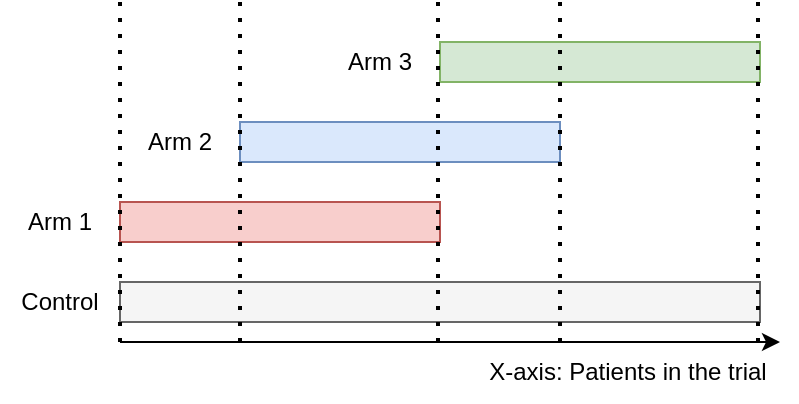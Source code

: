 <mxfile version="18.2.0" type="device"><diagram id="UJ1I3e4gPNC1g_uVFVSy" name="Page-1"><mxGraphModel dx="2062" dy="1154" grid="1" gridSize="10" guides="1" tooltips="1" connect="1" arrows="1" fold="1" page="1" pageScale="1" pageWidth="827" pageHeight="1169" math="0" shadow="0"><root><mxCell id="0"/><mxCell id="1" parent="0"/><mxCell id="tbMNdTy6G_64kyVtMDQu-1" value="" style="rounded=0;whiteSpace=wrap;html=1;fillColor=#f5f5f5;fontColor=#333333;strokeColor=#666666;" vertex="1" parent="1"><mxGeometry x="240" y="500" width="320" height="20" as="geometry"/></mxCell><mxCell id="tbMNdTy6G_64kyVtMDQu-2" value="" style="rounded=0;whiteSpace=wrap;html=1;fillColor=#f8cecc;strokeColor=#b85450;" vertex="1" parent="1"><mxGeometry x="240" y="460" width="160" height="20" as="geometry"/></mxCell><mxCell id="tbMNdTy6G_64kyVtMDQu-3" value="" style="rounded=0;whiteSpace=wrap;html=1;fillColor=#d5e8d4;strokeColor=#82b366;" vertex="1" parent="1"><mxGeometry x="400" y="380" width="160" height="20" as="geometry"/></mxCell><mxCell id="tbMNdTy6G_64kyVtMDQu-4" value="" style="rounded=0;whiteSpace=wrap;html=1;fillColor=#dae8fc;strokeColor=#6c8ebf;" vertex="1" parent="1"><mxGeometry x="300" y="420" width="160" height="20" as="geometry"/></mxCell><mxCell id="tbMNdTy6G_64kyVtMDQu-5" value="Control" style="text;html=1;strokeColor=none;fillColor=none;align=center;verticalAlign=middle;whiteSpace=wrap;rounded=0;" vertex="1" parent="1"><mxGeometry x="180" y="495" width="60" height="30" as="geometry"/></mxCell><mxCell id="tbMNdTy6G_64kyVtMDQu-6" value="Arm 1" style="text;html=1;strokeColor=none;fillColor=none;align=center;verticalAlign=middle;whiteSpace=wrap;rounded=0;" vertex="1" parent="1"><mxGeometry x="180" y="455" width="60" height="30" as="geometry"/></mxCell><mxCell id="tbMNdTy6G_64kyVtMDQu-7" value="Arm 2" style="text;html=1;strokeColor=none;fillColor=none;align=center;verticalAlign=middle;whiteSpace=wrap;rounded=0;" vertex="1" parent="1"><mxGeometry x="240" y="415" width="60" height="30" as="geometry"/></mxCell><mxCell id="tbMNdTy6G_64kyVtMDQu-8" value="Arm 3" style="text;html=1;strokeColor=none;fillColor=none;align=center;verticalAlign=middle;whiteSpace=wrap;rounded=0;" vertex="1" parent="1"><mxGeometry x="340" y="375" width="60" height="30" as="geometry"/></mxCell><mxCell id="tbMNdTy6G_64kyVtMDQu-9" value="" style="endArrow=classic;html=1;rounded=0;" edge="1" parent="1"><mxGeometry width="50" height="50" relative="1" as="geometry"><mxPoint x="240" y="530" as="sourcePoint"/><mxPoint x="570" y="530" as="targetPoint"/></mxGeometry></mxCell><mxCell id="tbMNdTy6G_64kyVtMDQu-10" value="X-axis: Patients in the trial" style="text;html=1;strokeColor=none;fillColor=none;align=center;verticalAlign=middle;whiteSpace=wrap;rounded=0;" vertex="1" parent="1"><mxGeometry x="414" y="530" width="160" height="30" as="geometry"/></mxCell><mxCell id="tbMNdTy6G_64kyVtMDQu-11" value="" style="endArrow=none;dashed=1;html=1;dashPattern=1 3;strokeWidth=2;rounded=0;" edge="1" parent="1"><mxGeometry width="50" height="50" relative="1" as="geometry"><mxPoint x="300" y="530" as="sourcePoint"/><mxPoint x="300" y="360" as="targetPoint"/></mxGeometry></mxCell><mxCell id="tbMNdTy6G_64kyVtMDQu-12" value="" style="endArrow=none;dashed=1;html=1;dashPattern=1 3;strokeWidth=2;rounded=0;" edge="1" parent="1"><mxGeometry width="50" height="50" relative="1" as="geometry"><mxPoint x="399" y="530" as="sourcePoint"/><mxPoint x="399" y="360" as="targetPoint"/></mxGeometry></mxCell><mxCell id="tbMNdTy6G_64kyVtMDQu-13" value="" style="endArrow=none;dashed=1;html=1;dashPattern=1 3;strokeWidth=2;rounded=0;" edge="1" parent="1"><mxGeometry width="50" height="50" relative="1" as="geometry"><mxPoint x="460" y="530" as="sourcePoint"/><mxPoint x="460" y="360" as="targetPoint"/></mxGeometry></mxCell><mxCell id="tbMNdTy6G_64kyVtMDQu-14" value="" style="endArrow=none;dashed=1;html=1;dashPattern=1 3;strokeWidth=2;rounded=0;" edge="1" parent="1"><mxGeometry width="50" height="50" relative="1" as="geometry"><mxPoint x="240" y="530" as="sourcePoint"/><mxPoint x="240" y="360" as="targetPoint"/></mxGeometry></mxCell><mxCell id="tbMNdTy6G_64kyVtMDQu-15" value="" style="endArrow=none;dashed=1;html=1;dashPattern=1 3;strokeWidth=2;rounded=0;" edge="1" parent="1"><mxGeometry width="50" height="50" relative="1" as="geometry"><mxPoint x="559" y="530" as="sourcePoint"/><mxPoint x="559" y="360" as="targetPoint"/></mxGeometry></mxCell></root></mxGraphModel></diagram></mxfile>
